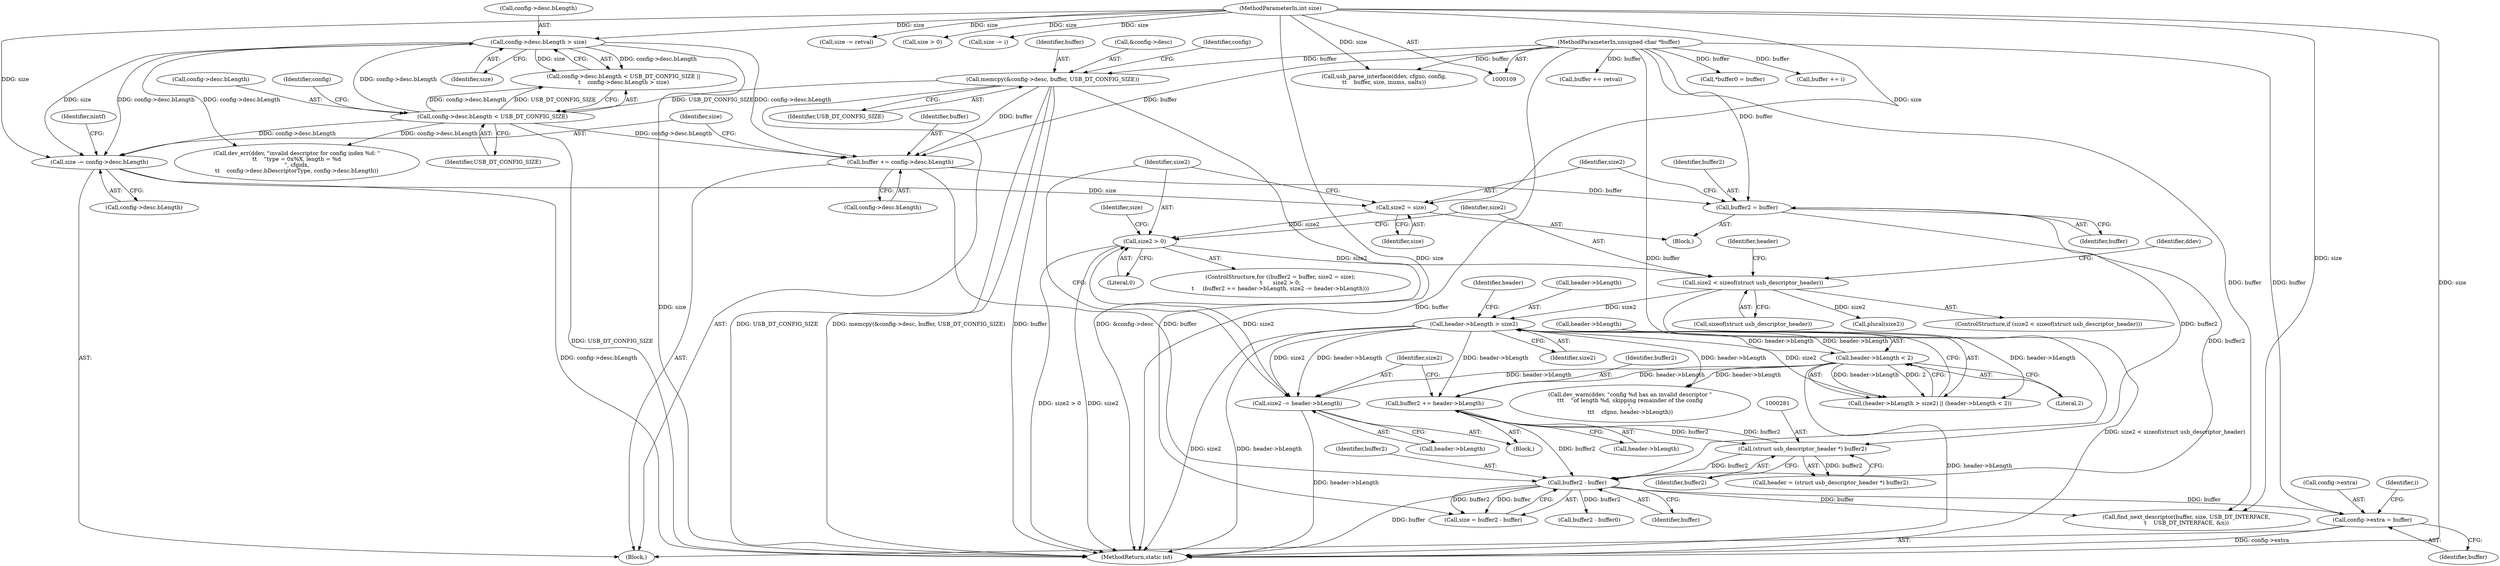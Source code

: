 digraph "0_linux_bd7a3fe770ebd8391d1c7d072ff88e9e76d063eb@pointer" {
"1000616" [label="(Call,config->extra = buffer)"];
"1000469" [label="(Call,buffer2 - buffer)"];
"1000280" [label="(Call,(struct usb_descriptor_header *) buffer2)"];
"1000253" [label="(Call,buffer2 += header->bLength)"];
"1000285" [label="(Call,header->bLength > size2)"];
"1000290" [label="(Call,header->bLength < 2)"];
"1000265" [label="(Call,size2 < sizeof(struct usb_descriptor_header))"];
"1000249" [label="(Call,size2 > 0)"];
"1000258" [label="(Call,size2 -= header->bLength)"];
"1000246" [label="(Call,size2 = size)"];
"1000208" [label="(Call,size -= config->desc.bLength)"];
"1000169" [label="(Call,config->desc.bLength > size)"];
"1000162" [label="(Call,config->desc.bLength < USB_DT_CONFIG_SIZE)"];
"1000145" [label="(Call,memcpy(&config->desc, buffer, USB_DT_CONFIG_SIZE))"];
"1000113" [label="(MethodParameterIn,unsigned char *buffer)"];
"1000114" [label="(MethodParameterIn,int size)"];
"1000243" [label="(Call,buffer2 = buffer)"];
"1000201" [label="(Call,buffer += config->desc.bLength)"];
"1000150" [label="(Identifier,buffer)"];
"1000124" [label="(Call,*buffer0 = buffer)"];
"1000622" [label="(Identifier,i)"];
"1000252" [label="(Block,)"];
"1000265" [label="(Call,size2 < sizeof(struct usb_descriptor_header))"];
"1000289" [label="(Identifier,size2)"];
"1000250" [label="(Identifier,size2)"];
"1000258" [label="(Call,size2 -= header->bLength)"];
"1000151" [label="(Identifier,USB_DT_CONFIG_SIZE)"];
"1000201" [label="(Call,buffer += config->desc.bLength)"];
"1000467" [label="(Call,size = buffer2 - buffer)"];
"1000253" [label="(Call,buffer2 += header->bLength)"];
"1000616" [label="(Call,config->extra = buffer)"];
"1000291" [label="(Call,header->bLength)"];
"1000162" [label="(Call,config->desc.bLength < USB_DT_CONFIG_SIZE)"];
"1000146" [label="(Call,&config->desc)"];
"1000202" [label="(Identifier,buffer)"];
"1000659" [label="(Call,usb_parse_interface(ddev, cfgno, config,\n\t\t    buffer, size, inums, nalts))"];
"1000294" [label="(Literal,2)"];
"1000208" [label="(Call,size -= config->desc.bLength)"];
"1000676" [label="(Call,size -= retval)"];
"1000254" [label="(Identifier,buffer2)"];
"1000620" [label="(Identifier,buffer)"];
"1000241" [label="(ControlStructure,for ((buffer2 = buffer, size2 = size);\n\t      size2 > 0;\n\t     (buffer2 += header->bLength, size2 -= header->bLength)))"];
"1000175" [label="(Identifier,size)"];
"1000177" [label="(Call,dev_err(ddev, \"invalid descriptor for config index %d: \"\n\t\t    \"type = 0x%X, length = %d\n\", cfgidx,\n\t\t    config->desc.bDescriptorType, config->desc.bLength))"];
"1000243" [label="(Call,buffer2 = buffer)"];
"1000479" [label="(Call,buffer2 - buffer0)"];
"1000210" [label="(Call,config->desc.bLength)"];
"1000617" [label="(Call,config->extra)"];
"1000282" [label="(Identifier,buffer2)"];
"1000296" [label="(Call,dev_warn(ddev, \"config %d has an invalid descriptor \"\n\t\t\t    \"of length %d, skipping remainder of the config\n\",\n\t\t\t    cfgno, header->bLength))"];
"1000157" [label="(Identifier,config)"];
"1000653" [label="(Call,size > 0)"];
"1000292" [label="(Identifier,header)"];
"1000266" [label="(Identifier,size2)"];
"1000216" [label="(Identifier,nintf)"];
"1000275" [label="(Call,plural(size2))"];
"1000114" [label="(MethodParameterIn,int size)"];
"1000242" [label="(Block,)"];
"1000284" [label="(Call,(header->bLength > size2) || (header->bLength < 2))"];
"1000255" [label="(Call,header->bLength)"];
"1000264" [label="(ControlStructure,if (size2 < sizeof(struct usb_descriptor_header)))"];
"1000161" [label="(Call,config->desc.bLength < USB_DT_CONFIG_SIZE ||\n\t    config->desc.bLength > size)"];
"1000170" [label="(Call,config->desc.bLength)"];
"1000163" [label="(Call,config->desc.bLength)"];
"1000245" [label="(Identifier,buffer)"];
"1000115" [label="(Block,)"];
"1000249" [label="(Call,size2 > 0)"];
"1000286" [label="(Call,header->bLength)"];
"1000260" [label="(Call,header->bLength)"];
"1000168" [label="(Identifier,USB_DT_CONFIG_SIZE)"];
"1000646" [label="(Call,buffer += i)"];
"1000673" [label="(Call,buffer += retval)"];
"1000247" [label="(Identifier,size2)"];
"1000278" [label="(Call,header = (struct usb_descriptor_header *) buffer2)"];
"1000469" [label="(Call,buffer2 - buffer)"];
"1000267" [label="(Call,sizeof(struct usb_descriptor_header))"];
"1000468" [label="(Identifier,size)"];
"1000623" [label="(Call,find_next_descriptor(buffer, size, USB_DT_INTERFACE,\n\t    USB_DT_INTERFACE, &n))"];
"1000749" [label="(MethodReturn,static int)"];
"1000279" [label="(Identifier,header)"];
"1000470" [label="(Identifier,buffer2)"];
"1000271" [label="(Identifier,ddev)"];
"1000113" [label="(MethodParameterIn,unsigned char *buffer)"];
"1000259" [label="(Identifier,size2)"];
"1000209" [label="(Identifier,size)"];
"1000649" [label="(Call,size -= i)"];
"1000246" [label="(Call,size2 = size)"];
"1000471" [label="(Identifier,buffer)"];
"1000169" [label="(Call,config->desc.bLength > size)"];
"1000145" [label="(Call,memcpy(&config->desc, buffer, USB_DT_CONFIG_SIZE))"];
"1000172" [label="(Identifier,config)"];
"1000244" [label="(Identifier,buffer2)"];
"1000280" [label="(Call,(struct usb_descriptor_header *) buffer2)"];
"1000285" [label="(Call,header->bLength > size2)"];
"1000290" [label="(Call,header->bLength < 2)"];
"1000251" [label="(Literal,0)"];
"1000203" [label="(Call,config->desc.bLength)"];
"1000248" [label="(Identifier,size)"];
"1000616" -> "1000115"  [label="AST: "];
"1000616" -> "1000620"  [label="CFG: "];
"1000617" -> "1000616"  [label="AST: "];
"1000620" -> "1000616"  [label="AST: "];
"1000622" -> "1000616"  [label="CFG: "];
"1000616" -> "1000749"  [label="DDG: config->extra"];
"1000469" -> "1000616"  [label="DDG: buffer"];
"1000113" -> "1000616"  [label="DDG: buffer"];
"1000469" -> "1000467"  [label="AST: "];
"1000469" -> "1000471"  [label="CFG: "];
"1000470" -> "1000469"  [label="AST: "];
"1000471" -> "1000469"  [label="AST: "];
"1000467" -> "1000469"  [label="CFG: "];
"1000469" -> "1000749"  [label="DDG: buffer"];
"1000469" -> "1000467"  [label="DDG: buffer2"];
"1000469" -> "1000467"  [label="DDG: buffer"];
"1000280" -> "1000469"  [label="DDG: buffer2"];
"1000253" -> "1000469"  [label="DDG: buffer2"];
"1000243" -> "1000469"  [label="DDG: buffer2"];
"1000113" -> "1000469"  [label="DDG: buffer"];
"1000201" -> "1000469"  [label="DDG: buffer"];
"1000469" -> "1000479"  [label="DDG: buffer2"];
"1000469" -> "1000623"  [label="DDG: buffer"];
"1000280" -> "1000278"  [label="AST: "];
"1000280" -> "1000282"  [label="CFG: "];
"1000281" -> "1000280"  [label="AST: "];
"1000282" -> "1000280"  [label="AST: "];
"1000278" -> "1000280"  [label="CFG: "];
"1000280" -> "1000253"  [label="DDG: buffer2"];
"1000280" -> "1000278"  [label="DDG: buffer2"];
"1000253" -> "1000280"  [label="DDG: buffer2"];
"1000243" -> "1000280"  [label="DDG: buffer2"];
"1000253" -> "1000252"  [label="AST: "];
"1000253" -> "1000255"  [label="CFG: "];
"1000254" -> "1000253"  [label="AST: "];
"1000255" -> "1000253"  [label="AST: "];
"1000259" -> "1000253"  [label="CFG: "];
"1000285" -> "1000253"  [label="DDG: header->bLength"];
"1000290" -> "1000253"  [label="DDG: header->bLength"];
"1000285" -> "1000284"  [label="AST: "];
"1000285" -> "1000289"  [label="CFG: "];
"1000286" -> "1000285"  [label="AST: "];
"1000289" -> "1000285"  [label="AST: "];
"1000292" -> "1000285"  [label="CFG: "];
"1000284" -> "1000285"  [label="CFG: "];
"1000285" -> "1000749"  [label="DDG: header->bLength"];
"1000285" -> "1000749"  [label="DDG: size2"];
"1000285" -> "1000258"  [label="DDG: header->bLength"];
"1000285" -> "1000258"  [label="DDG: size2"];
"1000285" -> "1000284"  [label="DDG: header->bLength"];
"1000285" -> "1000284"  [label="DDG: size2"];
"1000290" -> "1000285"  [label="DDG: header->bLength"];
"1000265" -> "1000285"  [label="DDG: size2"];
"1000285" -> "1000290"  [label="DDG: header->bLength"];
"1000285" -> "1000296"  [label="DDG: header->bLength"];
"1000290" -> "1000284"  [label="AST: "];
"1000290" -> "1000294"  [label="CFG: "];
"1000291" -> "1000290"  [label="AST: "];
"1000294" -> "1000290"  [label="AST: "];
"1000284" -> "1000290"  [label="CFG: "];
"1000290" -> "1000749"  [label="DDG: header->bLength"];
"1000290" -> "1000258"  [label="DDG: header->bLength"];
"1000290" -> "1000284"  [label="DDG: header->bLength"];
"1000290" -> "1000284"  [label="DDG: 2"];
"1000290" -> "1000296"  [label="DDG: header->bLength"];
"1000265" -> "1000264"  [label="AST: "];
"1000265" -> "1000267"  [label="CFG: "];
"1000266" -> "1000265"  [label="AST: "];
"1000267" -> "1000265"  [label="AST: "];
"1000271" -> "1000265"  [label="CFG: "];
"1000279" -> "1000265"  [label="CFG: "];
"1000265" -> "1000749"  [label="DDG: size2 < sizeof(struct usb_descriptor_header)"];
"1000249" -> "1000265"  [label="DDG: size2"];
"1000265" -> "1000275"  [label="DDG: size2"];
"1000249" -> "1000241"  [label="AST: "];
"1000249" -> "1000251"  [label="CFG: "];
"1000250" -> "1000249"  [label="AST: "];
"1000251" -> "1000249"  [label="AST: "];
"1000266" -> "1000249"  [label="CFG: "];
"1000468" -> "1000249"  [label="CFG: "];
"1000249" -> "1000749"  [label="DDG: size2"];
"1000249" -> "1000749"  [label="DDG: size2 > 0"];
"1000258" -> "1000249"  [label="DDG: size2"];
"1000246" -> "1000249"  [label="DDG: size2"];
"1000258" -> "1000252"  [label="AST: "];
"1000258" -> "1000260"  [label="CFG: "];
"1000259" -> "1000258"  [label="AST: "];
"1000260" -> "1000258"  [label="AST: "];
"1000250" -> "1000258"  [label="CFG: "];
"1000258" -> "1000749"  [label="DDG: header->bLength"];
"1000246" -> "1000242"  [label="AST: "];
"1000246" -> "1000248"  [label="CFG: "];
"1000247" -> "1000246"  [label="AST: "];
"1000248" -> "1000246"  [label="AST: "];
"1000250" -> "1000246"  [label="CFG: "];
"1000208" -> "1000246"  [label="DDG: size"];
"1000114" -> "1000246"  [label="DDG: size"];
"1000208" -> "1000115"  [label="AST: "];
"1000208" -> "1000210"  [label="CFG: "];
"1000209" -> "1000208"  [label="AST: "];
"1000210" -> "1000208"  [label="AST: "];
"1000216" -> "1000208"  [label="CFG: "];
"1000208" -> "1000749"  [label="DDG: config->desc.bLength"];
"1000169" -> "1000208"  [label="DDG: config->desc.bLength"];
"1000169" -> "1000208"  [label="DDG: size"];
"1000162" -> "1000208"  [label="DDG: config->desc.bLength"];
"1000114" -> "1000208"  [label="DDG: size"];
"1000169" -> "1000161"  [label="AST: "];
"1000169" -> "1000175"  [label="CFG: "];
"1000170" -> "1000169"  [label="AST: "];
"1000175" -> "1000169"  [label="AST: "];
"1000161" -> "1000169"  [label="CFG: "];
"1000169" -> "1000749"  [label="DDG: size"];
"1000169" -> "1000161"  [label="DDG: config->desc.bLength"];
"1000169" -> "1000161"  [label="DDG: size"];
"1000162" -> "1000169"  [label="DDG: config->desc.bLength"];
"1000114" -> "1000169"  [label="DDG: size"];
"1000169" -> "1000177"  [label="DDG: config->desc.bLength"];
"1000169" -> "1000201"  [label="DDG: config->desc.bLength"];
"1000162" -> "1000161"  [label="AST: "];
"1000162" -> "1000168"  [label="CFG: "];
"1000163" -> "1000162"  [label="AST: "];
"1000168" -> "1000162"  [label="AST: "];
"1000172" -> "1000162"  [label="CFG: "];
"1000161" -> "1000162"  [label="CFG: "];
"1000162" -> "1000749"  [label="DDG: USB_DT_CONFIG_SIZE"];
"1000162" -> "1000161"  [label="DDG: config->desc.bLength"];
"1000162" -> "1000161"  [label="DDG: USB_DT_CONFIG_SIZE"];
"1000145" -> "1000162"  [label="DDG: USB_DT_CONFIG_SIZE"];
"1000162" -> "1000177"  [label="DDG: config->desc.bLength"];
"1000162" -> "1000201"  [label="DDG: config->desc.bLength"];
"1000145" -> "1000115"  [label="AST: "];
"1000145" -> "1000151"  [label="CFG: "];
"1000146" -> "1000145"  [label="AST: "];
"1000150" -> "1000145"  [label="AST: "];
"1000151" -> "1000145"  [label="AST: "];
"1000157" -> "1000145"  [label="CFG: "];
"1000145" -> "1000749"  [label="DDG: USB_DT_CONFIG_SIZE"];
"1000145" -> "1000749"  [label="DDG: memcpy(&config->desc, buffer, USB_DT_CONFIG_SIZE)"];
"1000145" -> "1000749"  [label="DDG: buffer"];
"1000145" -> "1000749"  [label="DDG: &config->desc"];
"1000113" -> "1000145"  [label="DDG: buffer"];
"1000145" -> "1000201"  [label="DDG: buffer"];
"1000113" -> "1000109"  [label="AST: "];
"1000113" -> "1000749"  [label="DDG: buffer"];
"1000113" -> "1000124"  [label="DDG: buffer"];
"1000113" -> "1000201"  [label="DDG: buffer"];
"1000113" -> "1000243"  [label="DDG: buffer"];
"1000113" -> "1000623"  [label="DDG: buffer"];
"1000113" -> "1000646"  [label="DDG: buffer"];
"1000113" -> "1000659"  [label="DDG: buffer"];
"1000113" -> "1000673"  [label="DDG: buffer"];
"1000114" -> "1000109"  [label="AST: "];
"1000114" -> "1000749"  [label="DDG: size"];
"1000114" -> "1000467"  [label="DDG: size"];
"1000114" -> "1000623"  [label="DDG: size"];
"1000114" -> "1000649"  [label="DDG: size"];
"1000114" -> "1000653"  [label="DDG: size"];
"1000114" -> "1000659"  [label="DDG: size"];
"1000114" -> "1000676"  [label="DDG: size"];
"1000243" -> "1000242"  [label="AST: "];
"1000243" -> "1000245"  [label="CFG: "];
"1000244" -> "1000243"  [label="AST: "];
"1000245" -> "1000243"  [label="AST: "];
"1000247" -> "1000243"  [label="CFG: "];
"1000201" -> "1000243"  [label="DDG: buffer"];
"1000201" -> "1000115"  [label="AST: "];
"1000201" -> "1000203"  [label="CFG: "];
"1000202" -> "1000201"  [label="AST: "];
"1000203" -> "1000201"  [label="AST: "];
"1000209" -> "1000201"  [label="CFG: "];
}
